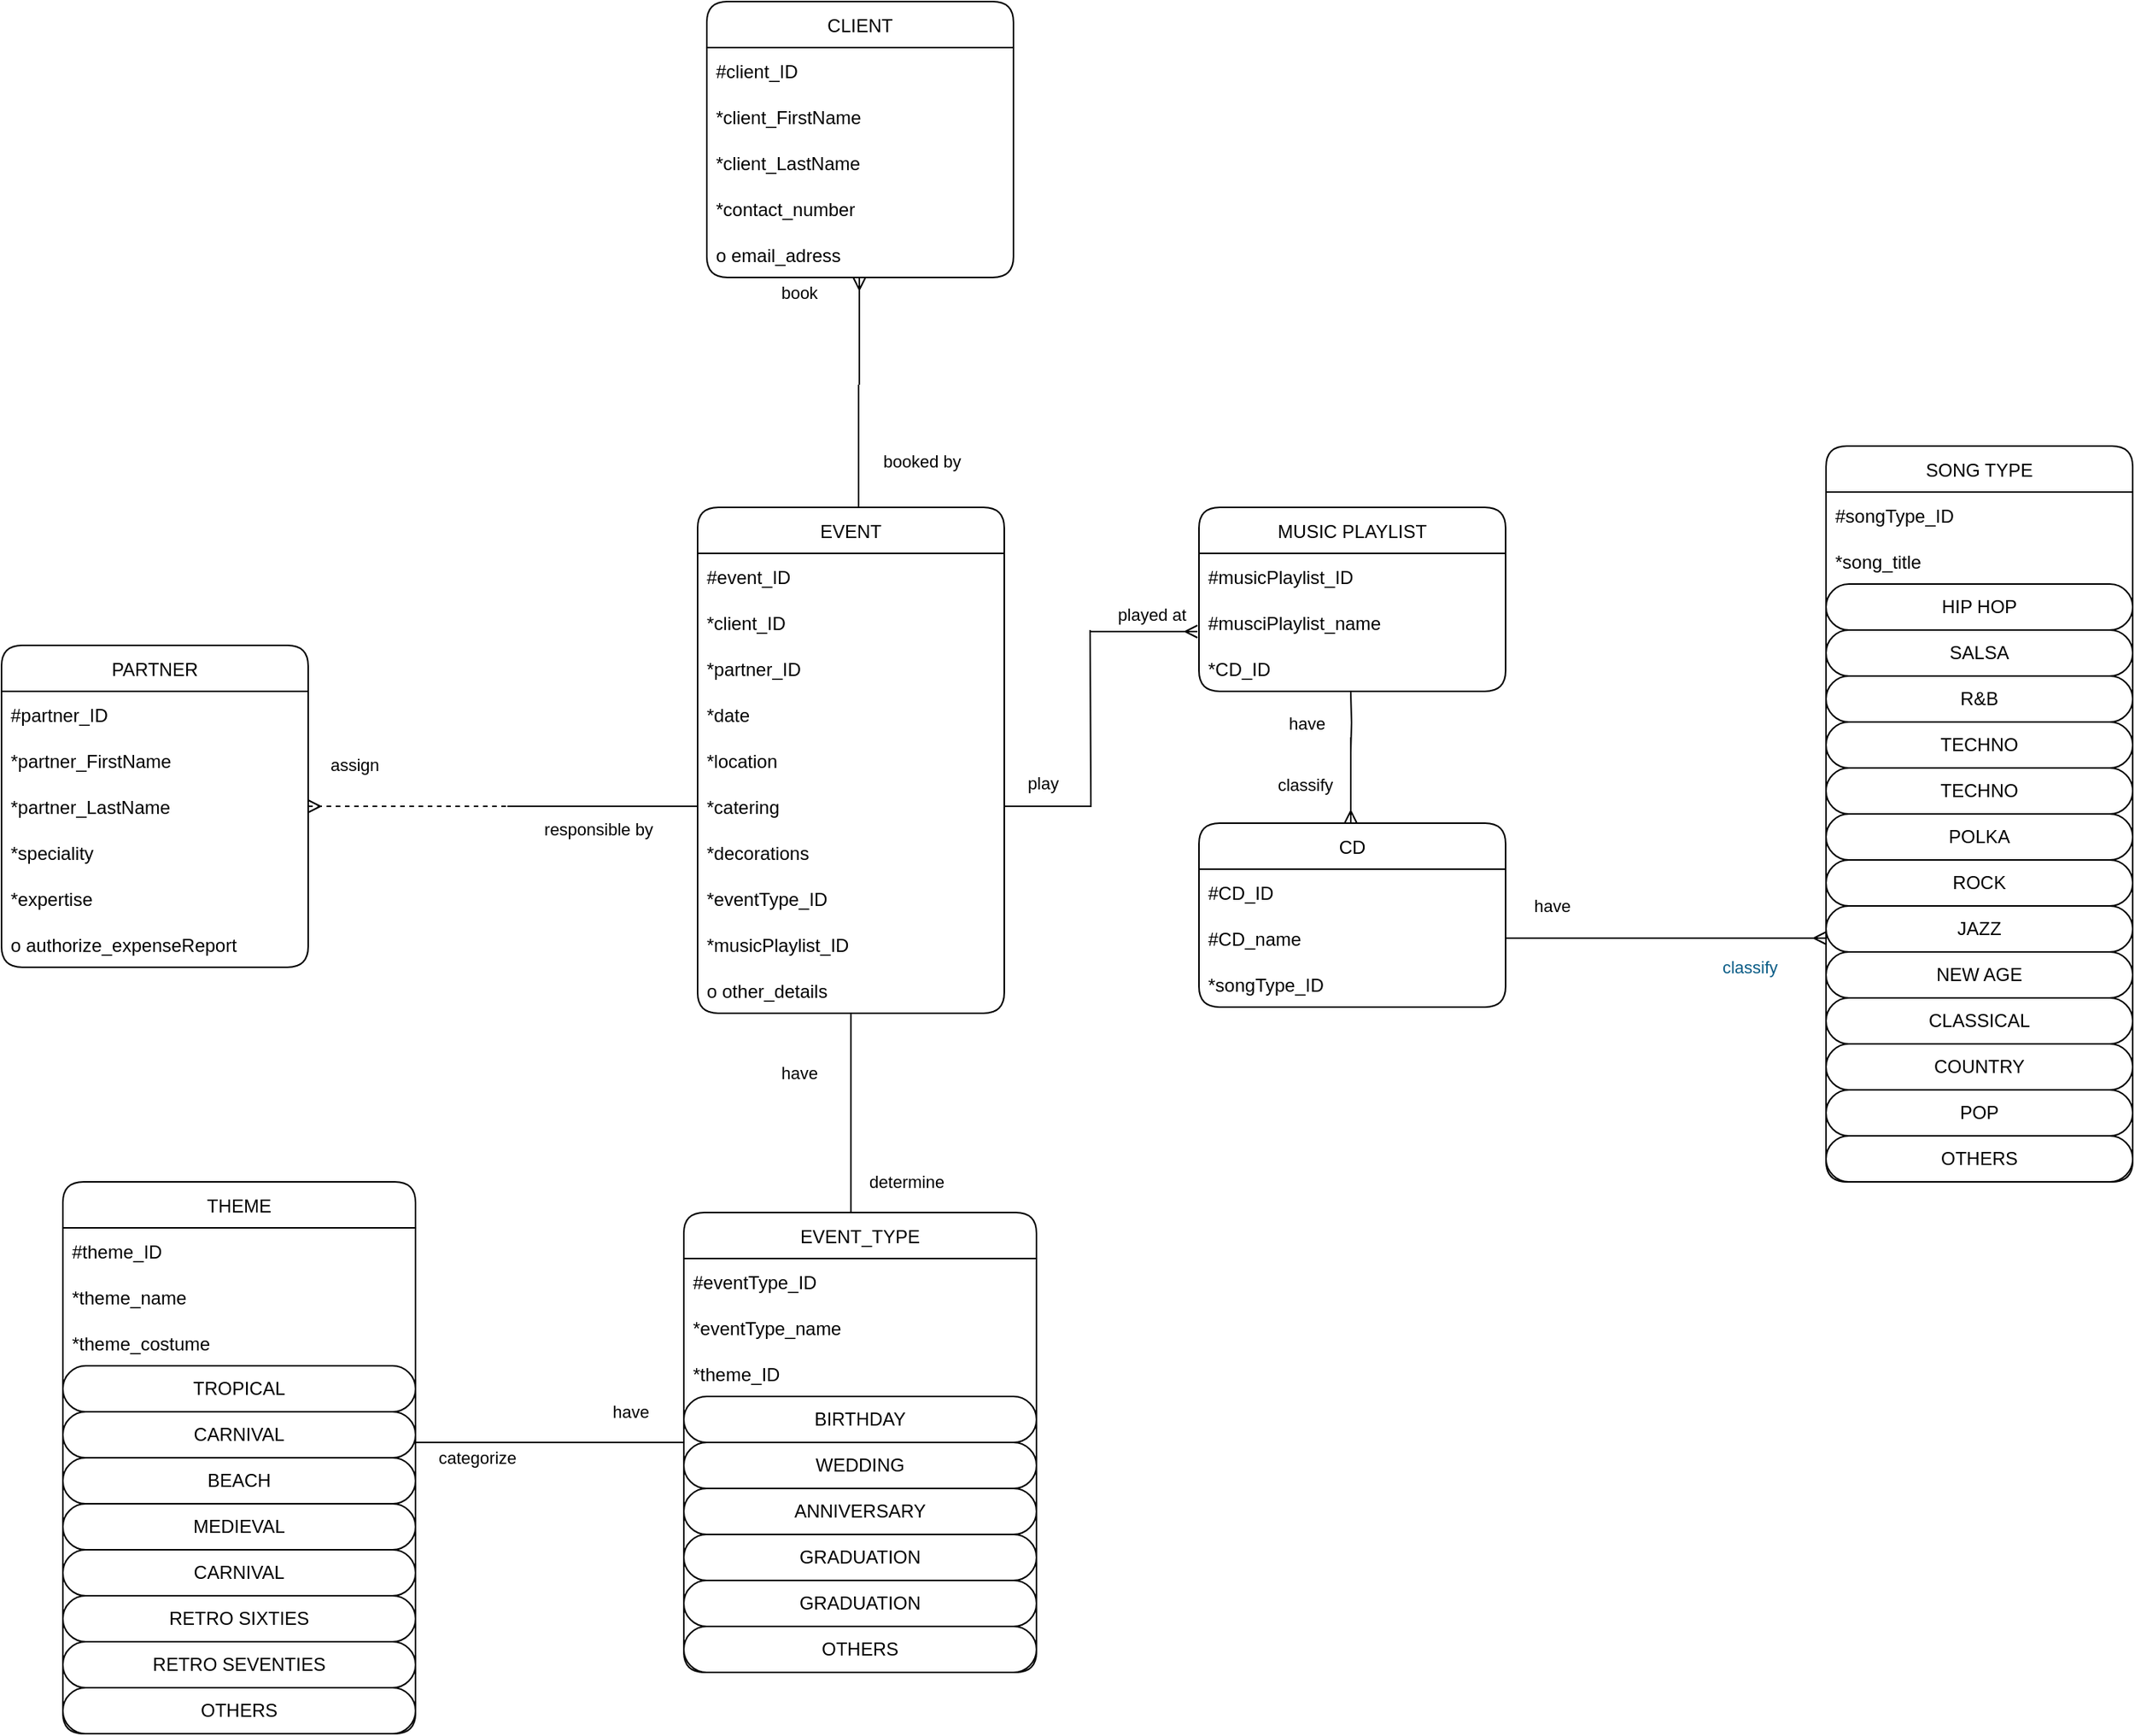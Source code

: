 <mxfile version="15.4.3" type="github">
  <diagram id="XRH6Lqyjns6NIkFxwFMz" name="Page-1">
    <mxGraphModel dx="2734" dy="1966" grid="1" gridSize="10" guides="1" tooltips="1" connect="1" arrows="1" fold="1" page="1" pageScale="1" pageWidth="850" pageHeight="1100" math="0" shadow="0">
      <root>
        <mxCell id="0" />
        <mxCell id="1" parent="0" />
        <mxCell id="zP1shWWx7kafnxMG2WYC-1" value="PARTNER" style="swimlane;fontStyle=0;childLayout=stackLayout;horizontal=1;startSize=30;horizontalStack=0;resizeParent=1;resizeParentMax=0;resizeLast=0;collapsible=1;marginBottom=0;rounded=1;" vertex="1" parent="1">
          <mxGeometry x="-80" y="280" width="200" height="210" as="geometry" />
        </mxCell>
        <mxCell id="zP1shWWx7kafnxMG2WYC-2" value="#partner_ID" style="text;strokeColor=none;fillColor=none;align=left;verticalAlign=middle;spacingLeft=4;spacingRight=4;overflow=hidden;points=[[0,0.5],[1,0.5]];portConstraint=eastwest;rotatable=0;" vertex="1" parent="zP1shWWx7kafnxMG2WYC-1">
          <mxGeometry y="30" width="200" height="30" as="geometry" />
        </mxCell>
        <mxCell id="zP1shWWx7kafnxMG2WYC-3" value="*partner_FirstName" style="text;strokeColor=none;fillColor=none;align=left;verticalAlign=middle;spacingLeft=4;spacingRight=4;overflow=hidden;points=[[0,0.5],[1,0.5]];portConstraint=eastwest;rotatable=0;" vertex="1" parent="zP1shWWx7kafnxMG2WYC-1">
          <mxGeometry y="60" width="200" height="30" as="geometry" />
        </mxCell>
        <mxCell id="zP1shWWx7kafnxMG2WYC-6" value="*partner_LastName" style="text;strokeColor=none;fillColor=none;align=left;verticalAlign=middle;spacingLeft=4;spacingRight=4;overflow=hidden;points=[[0,0.5],[1,0.5]];portConstraint=eastwest;rotatable=0;" vertex="1" parent="zP1shWWx7kafnxMG2WYC-1">
          <mxGeometry y="90" width="200" height="30" as="geometry" />
        </mxCell>
        <mxCell id="zP1shWWx7kafnxMG2WYC-4" value="*speciality" style="text;strokeColor=none;fillColor=none;align=left;verticalAlign=middle;spacingLeft=4;spacingRight=4;overflow=hidden;points=[[0,0.5],[1,0.5]];portConstraint=eastwest;rotatable=0;" vertex="1" parent="zP1shWWx7kafnxMG2WYC-1">
          <mxGeometry y="120" width="200" height="30" as="geometry" />
        </mxCell>
        <mxCell id="zP1shWWx7kafnxMG2WYC-7" value="*expertise" style="text;strokeColor=none;fillColor=none;align=left;verticalAlign=middle;spacingLeft=4;spacingRight=4;overflow=hidden;points=[[0,0.5],[1,0.5]];portConstraint=eastwest;rotatable=0;" vertex="1" parent="zP1shWWx7kafnxMG2WYC-1">
          <mxGeometry y="150" width="200" height="30" as="geometry" />
        </mxCell>
        <mxCell id="zP1shWWx7kafnxMG2WYC-99" value="o authorize_expenseReport" style="text;strokeColor=none;fillColor=none;align=left;verticalAlign=middle;spacingLeft=4;spacingRight=4;overflow=hidden;points=[[0,0.5],[1,0.5]];portConstraint=eastwest;rotatable=0;" vertex="1" parent="zP1shWWx7kafnxMG2WYC-1">
          <mxGeometry y="180" width="200" height="30" as="geometry" />
        </mxCell>
        <mxCell id="zP1shWWx7kafnxMG2WYC-129" value="have" style="edgeStyle=orthogonalEdgeStyle;curved=0;rounded=1;sketch=0;orthogonalLoop=1;jettySize=auto;html=1;fontColor=#000000;startArrow=none;startFill=0;endArrow=none;endFill=0;strokeColor=#000000;fillColor=#F694C1;" edge="1" parent="1" source="zP1shWWx7kafnxMG2WYC-14">
          <mxGeometry x="0.333" y="-34" relative="1" as="geometry">
            <mxPoint x="474" y="580" as="targetPoint" />
            <mxPoint as="offset" />
          </mxGeometry>
        </mxCell>
        <mxCell id="zP1shWWx7kafnxMG2WYC-14" value="EVENT" style="swimlane;fontStyle=0;childLayout=stackLayout;horizontal=1;startSize=30;horizontalStack=0;resizeParent=1;resizeParentMax=0;resizeLast=0;collapsible=1;marginBottom=0;rounded=1;" vertex="1" parent="1">
          <mxGeometry x="374" y="190" width="200" height="330" as="geometry" />
        </mxCell>
        <mxCell id="zP1shWWx7kafnxMG2WYC-15" value="#event_ID" style="text;strokeColor=none;fillColor=none;align=left;verticalAlign=middle;spacingLeft=4;spacingRight=4;overflow=hidden;points=[[0,0.5],[1,0.5]];portConstraint=eastwest;rotatable=0;" vertex="1" parent="zP1shWWx7kafnxMG2WYC-14">
          <mxGeometry y="30" width="200" height="30" as="geometry" />
        </mxCell>
        <mxCell id="zP1shWWx7kafnxMG2WYC-58" value="*client_ID" style="text;strokeColor=none;fillColor=none;align=left;verticalAlign=middle;spacingLeft=4;spacingRight=4;overflow=hidden;points=[[0,0.5],[1,0.5]];portConstraint=eastwest;rotatable=0;" vertex="1" parent="zP1shWWx7kafnxMG2WYC-14">
          <mxGeometry y="60" width="200" height="30" as="geometry" />
        </mxCell>
        <mxCell id="zP1shWWx7kafnxMG2WYC-59" value="*partner_ID" style="text;strokeColor=none;fillColor=none;align=left;verticalAlign=middle;spacingLeft=4;spacingRight=4;overflow=hidden;points=[[0,0.5],[1,0.5]];portConstraint=eastwest;rotatable=0;" vertex="1" parent="zP1shWWx7kafnxMG2WYC-14">
          <mxGeometry y="90" width="200" height="30" as="geometry" />
        </mxCell>
        <mxCell id="zP1shWWx7kafnxMG2WYC-16" value="*date" style="text;strokeColor=none;fillColor=none;align=left;verticalAlign=middle;spacingLeft=4;spacingRight=4;overflow=hidden;points=[[0,0.5],[1,0.5]];portConstraint=eastwest;rotatable=0;" vertex="1" parent="zP1shWWx7kafnxMG2WYC-14">
          <mxGeometry y="120" width="200" height="30" as="geometry" />
        </mxCell>
        <mxCell id="zP1shWWx7kafnxMG2WYC-17" value="*location" style="text;strokeColor=none;fillColor=none;align=left;verticalAlign=middle;spacingLeft=4;spacingRight=4;overflow=hidden;points=[[0,0.5],[1,0.5]];portConstraint=eastwest;rotatable=0;" vertex="1" parent="zP1shWWx7kafnxMG2WYC-14">
          <mxGeometry y="150" width="200" height="30" as="geometry" />
        </mxCell>
        <mxCell id="zP1shWWx7kafnxMG2WYC-18" value="*catering" style="text;strokeColor=none;fillColor=none;align=left;verticalAlign=middle;spacingLeft=4;spacingRight=4;overflow=hidden;points=[[0,0.5],[1,0.5]];portConstraint=eastwest;rotatable=0;" vertex="1" parent="zP1shWWx7kafnxMG2WYC-14">
          <mxGeometry y="180" width="200" height="30" as="geometry" />
        </mxCell>
        <mxCell id="zP1shWWx7kafnxMG2WYC-19" value="*decorations" style="text;strokeColor=none;fillColor=none;align=left;verticalAlign=middle;spacingLeft=4;spacingRight=4;overflow=hidden;points=[[0,0.5],[1,0.5]];portConstraint=eastwest;rotatable=0;" vertex="1" parent="zP1shWWx7kafnxMG2WYC-14">
          <mxGeometry y="210" width="200" height="30" as="geometry" />
        </mxCell>
        <mxCell id="zP1shWWx7kafnxMG2WYC-61" value="*eventType_ID" style="text;strokeColor=none;fillColor=none;align=left;verticalAlign=middle;spacingLeft=4;spacingRight=4;overflow=hidden;points=[[0,0.5],[1,0.5]];portConstraint=eastwest;rotatable=0;" vertex="1" parent="zP1shWWx7kafnxMG2WYC-14">
          <mxGeometry y="240" width="200" height="30" as="geometry" />
        </mxCell>
        <mxCell id="zP1shWWx7kafnxMG2WYC-82" value="*musicPlaylist_ID" style="text;strokeColor=none;fillColor=none;align=left;verticalAlign=middle;spacingLeft=4;spacingRight=4;overflow=hidden;points=[[0,0.5],[1,0.5]];portConstraint=eastwest;rotatable=0;" vertex="1" parent="zP1shWWx7kafnxMG2WYC-14">
          <mxGeometry y="270" width="200" height="30" as="geometry" />
        </mxCell>
        <mxCell id="zP1shWWx7kafnxMG2WYC-27" value="o other_details" style="text;strokeColor=none;fillColor=none;align=left;verticalAlign=middle;spacingLeft=4;spacingRight=4;overflow=hidden;points=[[0,0.5],[1,0.5]];portConstraint=eastwest;rotatable=0;" vertex="1" parent="zP1shWWx7kafnxMG2WYC-14">
          <mxGeometry y="300" width="200" height="30" as="geometry" />
        </mxCell>
        <mxCell id="zP1shWWx7kafnxMG2WYC-20" value="CLIENT" style="swimlane;fontStyle=0;childLayout=stackLayout;horizontal=1;startSize=30;horizontalStack=0;resizeParent=1;resizeParentMax=0;resizeLast=0;collapsible=1;marginBottom=0;rounded=1;" vertex="1" parent="1">
          <mxGeometry x="380" y="-140" width="200" height="180" as="geometry" />
        </mxCell>
        <mxCell id="zP1shWWx7kafnxMG2WYC-21" value="#client_ID" style="text;strokeColor=none;fillColor=none;align=left;verticalAlign=middle;spacingLeft=4;spacingRight=4;overflow=hidden;points=[[0,0.5],[1,0.5]];portConstraint=eastwest;rotatable=0;" vertex="1" parent="zP1shWWx7kafnxMG2WYC-20">
          <mxGeometry y="30" width="200" height="30" as="geometry" />
        </mxCell>
        <mxCell id="zP1shWWx7kafnxMG2WYC-22" value="*client_FirstName" style="text;strokeColor=none;fillColor=none;align=left;verticalAlign=middle;spacingLeft=4;spacingRight=4;overflow=hidden;points=[[0,0.5],[1,0.5]];portConstraint=eastwest;rotatable=0;" vertex="1" parent="zP1shWWx7kafnxMG2WYC-20">
          <mxGeometry y="60" width="200" height="30" as="geometry" />
        </mxCell>
        <mxCell id="zP1shWWx7kafnxMG2WYC-23" value="*client_LastName" style="text;strokeColor=none;fillColor=none;align=left;verticalAlign=middle;spacingLeft=4;spacingRight=4;overflow=hidden;points=[[0,0.5],[1,0.5]];portConstraint=eastwest;rotatable=0;" vertex="1" parent="zP1shWWx7kafnxMG2WYC-20">
          <mxGeometry y="90" width="200" height="30" as="geometry" />
        </mxCell>
        <mxCell id="zP1shWWx7kafnxMG2WYC-24" value="*contact_number" style="text;strokeColor=none;fillColor=none;align=left;verticalAlign=middle;spacingLeft=4;spacingRight=4;overflow=hidden;points=[[0,0.5],[1,0.5]];portConstraint=eastwest;rotatable=0;" vertex="1" parent="zP1shWWx7kafnxMG2WYC-20">
          <mxGeometry y="120" width="200" height="30" as="geometry" />
        </mxCell>
        <mxCell id="zP1shWWx7kafnxMG2WYC-25" value="o email_adress" style="text;strokeColor=none;fillColor=none;align=left;verticalAlign=middle;spacingLeft=4;spacingRight=4;overflow=hidden;points=[[0,0.5],[1,0.5]];portConstraint=eastwest;rotatable=0;" vertex="1" parent="zP1shWWx7kafnxMG2WYC-20">
          <mxGeometry y="150" width="200" height="30" as="geometry" />
        </mxCell>
        <mxCell id="zP1shWWx7kafnxMG2WYC-132" value="have" style="edgeStyle=orthogonalEdgeStyle;curved=0;rounded=1;sketch=0;orthogonalLoop=1;jettySize=auto;html=1;fontColor=#000000;startArrow=none;startFill=0;endArrow=none;endFill=0;strokeColor=#000000;fillColor=#F694C1;" edge="1" parent="1">
          <mxGeometry y="30" relative="1" as="geometry">
            <mxPoint x="800" y="350" as="targetPoint" />
            <mxPoint x="800" y="310" as="sourcePoint" />
            <mxPoint as="offset" />
          </mxGeometry>
        </mxCell>
        <mxCell id="zP1shWWx7kafnxMG2WYC-28" value="MUSIC PLAYLIST" style="swimlane;fontStyle=0;childLayout=stackLayout;horizontal=1;startSize=30;horizontalStack=0;resizeParent=1;resizeParentMax=0;resizeLast=0;collapsible=1;marginBottom=0;rounded=1;" vertex="1" parent="1">
          <mxGeometry x="701" y="190" width="200" height="120" as="geometry" />
        </mxCell>
        <mxCell id="zP1shWWx7kafnxMG2WYC-29" value="#musicPlaylist_ID" style="text;strokeColor=none;fillColor=none;align=left;verticalAlign=middle;spacingLeft=4;spacingRight=4;overflow=hidden;points=[[0,0.5],[1,0.5]];portConstraint=eastwest;rotatable=0;" vertex="1" parent="zP1shWWx7kafnxMG2WYC-28">
          <mxGeometry y="30" width="200" height="30" as="geometry" />
        </mxCell>
        <mxCell id="zP1shWWx7kafnxMG2WYC-30" value="#musciPlaylist_name" style="text;strokeColor=none;fillColor=none;align=left;verticalAlign=middle;spacingLeft=4;spacingRight=4;overflow=hidden;points=[[0,0.5],[1,0.5]];portConstraint=eastwest;rotatable=0;" vertex="1" parent="zP1shWWx7kafnxMG2WYC-28">
          <mxGeometry y="60" width="200" height="30" as="geometry" />
        </mxCell>
        <mxCell id="zP1shWWx7kafnxMG2WYC-86" value="*CD_ID" style="text;strokeColor=none;fillColor=none;align=left;verticalAlign=middle;spacingLeft=4;spacingRight=4;overflow=hidden;points=[[0,0.5],[1,0.5]];portConstraint=eastwest;rotatable=0;" vertex="1" parent="zP1shWWx7kafnxMG2WYC-28">
          <mxGeometry y="90" width="200" height="30" as="geometry" />
        </mxCell>
        <mxCell id="zP1shWWx7kafnxMG2WYC-131" value="categorize" style="edgeStyle=orthogonalEdgeStyle;curved=0;rounded=1;sketch=0;orthogonalLoop=1;jettySize=auto;html=1;fontColor=#000000;startArrow=none;startFill=0;endArrow=none;endFill=0;strokeColor=#000000;fillColor=#F694C1;" edge="1" parent="1">
          <mxGeometry x="-0.111" y="-10" relative="1" as="geometry">
            <mxPoint x="280" y="800" as="targetPoint" />
            <mxPoint x="190" y="800" as="sourcePoint" />
            <mxPoint as="offset" />
          </mxGeometry>
        </mxCell>
        <mxCell id="zP1shWWx7kafnxMG2WYC-34" value="THEME" style="swimlane;fontStyle=0;childLayout=stackLayout;horizontal=1;startSize=30;horizontalStack=0;resizeParent=1;resizeParentMax=0;resizeLast=0;collapsible=1;marginBottom=0;rounded=1;" vertex="1" parent="1">
          <mxGeometry x="-40" y="630" width="230" height="360" as="geometry" />
        </mxCell>
        <mxCell id="zP1shWWx7kafnxMG2WYC-35" value="#theme_ID" style="text;strokeColor=none;fillColor=none;align=left;verticalAlign=middle;spacingLeft=4;spacingRight=4;overflow=hidden;points=[[0,0.5],[1,0.5]];portConstraint=eastwest;rotatable=0;" vertex="1" parent="zP1shWWx7kafnxMG2WYC-34">
          <mxGeometry y="30" width="230" height="30" as="geometry" />
        </mxCell>
        <mxCell id="zP1shWWx7kafnxMG2WYC-36" value="*theme_name" style="text;strokeColor=none;fillColor=none;align=left;verticalAlign=middle;spacingLeft=4;spacingRight=4;overflow=hidden;points=[[0,0.5],[1,0.5]];portConstraint=eastwest;rotatable=0;" vertex="1" parent="zP1shWWx7kafnxMG2WYC-34">
          <mxGeometry y="60" width="230" height="30" as="geometry" />
        </mxCell>
        <mxCell id="zP1shWWx7kafnxMG2WYC-75" value="*theme_costume" style="text;strokeColor=none;fillColor=none;align=left;verticalAlign=middle;spacingLeft=4;spacingRight=4;overflow=hidden;points=[[0,0.5],[1,0.5]];portConstraint=eastwest;rotatable=0;" vertex="1" parent="zP1shWWx7kafnxMG2WYC-34">
          <mxGeometry y="90" width="230" height="30" as="geometry" />
        </mxCell>
        <mxCell id="zP1shWWx7kafnxMG2WYC-51" value="TROPICAL" style="rounded=1;whiteSpace=wrap;html=1;arcSize=50;" vertex="1" parent="zP1shWWx7kafnxMG2WYC-34">
          <mxGeometry y="120" width="230" height="30" as="geometry" />
        </mxCell>
        <mxCell id="zP1shWWx7kafnxMG2WYC-52" value="CARNIVAL" style="rounded=1;whiteSpace=wrap;html=1;arcSize=50;" vertex="1" parent="zP1shWWx7kafnxMG2WYC-34">
          <mxGeometry y="150" width="230" height="30" as="geometry" />
        </mxCell>
        <mxCell id="zP1shWWx7kafnxMG2WYC-54" value="BEACH" style="rounded=1;whiteSpace=wrap;html=1;arcSize=50;" vertex="1" parent="zP1shWWx7kafnxMG2WYC-34">
          <mxGeometry y="180" width="230" height="30" as="geometry" />
        </mxCell>
        <mxCell id="zP1shWWx7kafnxMG2WYC-55" value="MEDIEVAL" style="rounded=1;whiteSpace=wrap;html=1;arcSize=50;" vertex="1" parent="zP1shWWx7kafnxMG2WYC-34">
          <mxGeometry y="210" width="230" height="30" as="geometry" />
        </mxCell>
        <mxCell id="zP1shWWx7kafnxMG2WYC-56" value="CARNIVAL" style="rounded=1;whiteSpace=wrap;html=1;arcSize=50;" vertex="1" parent="zP1shWWx7kafnxMG2WYC-34">
          <mxGeometry y="240" width="230" height="30" as="geometry" />
        </mxCell>
        <mxCell id="zP1shWWx7kafnxMG2WYC-76" value="RETRO SIXTIES" style="rounded=1;whiteSpace=wrap;html=1;arcSize=50;" vertex="1" parent="zP1shWWx7kafnxMG2WYC-34">
          <mxGeometry y="270" width="230" height="30" as="geometry" />
        </mxCell>
        <mxCell id="zP1shWWx7kafnxMG2WYC-77" value="RETRO SEVENTIES" style="rounded=1;whiteSpace=wrap;html=1;arcSize=50;" vertex="1" parent="zP1shWWx7kafnxMG2WYC-34">
          <mxGeometry y="300" width="230" height="30" as="geometry" />
        </mxCell>
        <mxCell id="zP1shWWx7kafnxMG2WYC-78" value="OTHERS" style="rounded=1;whiteSpace=wrap;html=1;arcSize=50;" vertex="1" parent="zP1shWWx7kafnxMG2WYC-34">
          <mxGeometry y="330" width="230" height="30" as="geometry" />
        </mxCell>
        <mxCell id="zP1shWWx7kafnxMG2WYC-128" value="determine" style="edgeStyle=orthogonalEdgeStyle;curved=0;rounded=1;sketch=0;orthogonalLoop=1;jettySize=auto;html=1;fontColor=#000000;startArrow=none;startFill=0;endArrow=none;endFill=0;strokeColor=#000000;fillColor=#F694C1;" edge="1" parent="1">
          <mxGeometry x="-0.429" y="-36" relative="1" as="geometry">
            <mxPoint x="474" y="580" as="targetPoint" />
            <mxPoint x="474" y="650" as="sourcePoint" />
            <mxPoint as="offset" />
          </mxGeometry>
        </mxCell>
        <mxCell id="zP1shWWx7kafnxMG2WYC-130" value="have" style="edgeStyle=orthogonalEdgeStyle;curved=0;rounded=1;sketch=0;orthogonalLoop=1;jettySize=auto;html=1;fontColor=#000000;startArrow=none;startFill=0;endArrow=none;endFill=0;strokeColor=#000000;fillColor=#F694C1;" edge="1" parent="1" source="zP1shWWx7kafnxMG2WYC-65">
          <mxGeometry x="-0.176" y="-20" relative="1" as="geometry">
            <mxPoint x="280" y="800" as="targetPoint" />
            <mxPoint as="offset" />
          </mxGeometry>
        </mxCell>
        <mxCell id="zP1shWWx7kafnxMG2WYC-65" value="EVENT_TYPE" style="swimlane;fontStyle=0;childLayout=stackLayout;horizontal=1;startSize=30;horizontalStack=0;resizeParent=1;resizeParentMax=0;resizeLast=0;collapsible=1;marginBottom=0;rounded=1;" vertex="1" parent="1">
          <mxGeometry x="365" y="650" width="230" height="300" as="geometry" />
        </mxCell>
        <mxCell id="zP1shWWx7kafnxMG2WYC-66" value="#eventType_ID" style="text;strokeColor=none;fillColor=none;align=left;verticalAlign=middle;spacingLeft=4;spacingRight=4;overflow=hidden;points=[[0,0.5],[1,0.5]];portConstraint=eastwest;rotatable=0;" vertex="1" parent="zP1shWWx7kafnxMG2WYC-65">
          <mxGeometry y="30" width="230" height="30" as="geometry" />
        </mxCell>
        <mxCell id="zP1shWWx7kafnxMG2WYC-67" value="*eventType_name" style="text;strokeColor=none;fillColor=none;align=left;verticalAlign=middle;spacingLeft=4;spacingRight=4;overflow=hidden;points=[[0,0.5],[1,0.5]];portConstraint=eastwest;rotatable=0;" vertex="1" parent="zP1shWWx7kafnxMG2WYC-65">
          <mxGeometry y="60" width="230" height="30" as="geometry" />
        </mxCell>
        <mxCell id="zP1shWWx7kafnxMG2WYC-68" value="*theme_ID" style="text;strokeColor=none;fillColor=none;align=left;verticalAlign=middle;spacingLeft=4;spacingRight=4;overflow=hidden;points=[[0,0.5],[1,0.5]];portConstraint=eastwest;rotatable=0;" vertex="1" parent="zP1shWWx7kafnxMG2WYC-65">
          <mxGeometry y="90" width="230" height="30" as="geometry" />
        </mxCell>
        <mxCell id="zP1shWWx7kafnxMG2WYC-69" value="BIRTHDAY" style="rounded=1;whiteSpace=wrap;html=1;arcSize=50;" vertex="1" parent="zP1shWWx7kafnxMG2WYC-65">
          <mxGeometry y="120" width="230" height="30" as="geometry" />
        </mxCell>
        <mxCell id="zP1shWWx7kafnxMG2WYC-70" value="WEDDING" style="rounded=1;whiteSpace=wrap;html=1;arcSize=50;" vertex="1" parent="zP1shWWx7kafnxMG2WYC-65">
          <mxGeometry y="150" width="230" height="30" as="geometry" />
        </mxCell>
        <mxCell id="zP1shWWx7kafnxMG2WYC-71" value="ANNIVERSARY" style="rounded=1;whiteSpace=wrap;html=1;arcSize=50;" vertex="1" parent="zP1shWWx7kafnxMG2WYC-65">
          <mxGeometry y="180" width="230" height="30" as="geometry" />
        </mxCell>
        <mxCell id="zP1shWWx7kafnxMG2WYC-72" value="GRADUATION" style="rounded=1;whiteSpace=wrap;html=1;arcSize=50;" vertex="1" parent="zP1shWWx7kafnxMG2WYC-65">
          <mxGeometry y="210" width="230" height="30" as="geometry" />
        </mxCell>
        <mxCell id="zP1shWWx7kafnxMG2WYC-73" value="GRADUATION" style="rounded=1;whiteSpace=wrap;html=1;arcSize=50;" vertex="1" parent="zP1shWWx7kafnxMG2WYC-65">
          <mxGeometry y="240" width="230" height="30" as="geometry" />
        </mxCell>
        <mxCell id="zP1shWWx7kafnxMG2WYC-74" value="OTHERS" style="rounded=1;whiteSpace=wrap;html=1;arcSize=50;" vertex="1" parent="zP1shWWx7kafnxMG2WYC-65">
          <mxGeometry y="270" width="230" height="30" as="geometry" />
        </mxCell>
        <mxCell id="zP1shWWx7kafnxMG2WYC-125" value="classify" style="edgeStyle=orthogonalEdgeStyle;curved=0;rounded=1;sketch=0;orthogonalLoop=1;jettySize=auto;html=1;fontColor=#000000;strokeColor=#000000;fillColor=#F694C1;endArrow=none;endFill=0;startArrow=ERmany;startFill=0;" edge="1" parent="1" source="zP1shWWx7kafnxMG2WYC-79">
          <mxGeometry x="-0.071" y="30" relative="1" as="geometry">
            <mxPoint x="800" y="340" as="targetPoint" />
            <Array as="points">
              <mxPoint x="800" y="380" />
              <mxPoint x="800" y="380" />
            </Array>
            <mxPoint y="1" as="offset" />
          </mxGeometry>
        </mxCell>
        <mxCell id="zP1shWWx7kafnxMG2WYC-79" value="CD" style="swimlane;fontStyle=0;childLayout=stackLayout;horizontal=1;startSize=30;horizontalStack=0;resizeParent=1;resizeParentMax=0;resizeLast=0;collapsible=1;marginBottom=0;rounded=1;" vertex="1" parent="1">
          <mxGeometry x="701" y="396" width="200" height="120" as="geometry" />
        </mxCell>
        <mxCell id="zP1shWWx7kafnxMG2WYC-84" value="#CD_ID" style="text;strokeColor=none;fillColor=none;align=left;verticalAlign=middle;spacingLeft=4;spacingRight=4;overflow=hidden;points=[[0,0.5],[1,0.5]];portConstraint=eastwest;rotatable=0;" vertex="1" parent="zP1shWWx7kafnxMG2WYC-79">
          <mxGeometry y="30" width="200" height="30" as="geometry" />
        </mxCell>
        <mxCell id="zP1shWWx7kafnxMG2WYC-87" value="#CD_name" style="text;strokeColor=none;fillColor=none;align=left;verticalAlign=middle;spacingLeft=4;spacingRight=4;overflow=hidden;points=[[0,0.5],[1,0.5]];portConstraint=eastwest;rotatable=0;" vertex="1" parent="zP1shWWx7kafnxMG2WYC-79">
          <mxGeometry y="60" width="200" height="30" as="geometry" />
        </mxCell>
        <mxCell id="zP1shWWx7kafnxMG2WYC-85" value="*songType_ID" style="text;strokeColor=none;fillColor=none;align=left;verticalAlign=middle;spacingLeft=4;spacingRight=4;overflow=hidden;points=[[0,0.5],[1,0.5]];portConstraint=eastwest;rotatable=0;" vertex="1" parent="zP1shWWx7kafnxMG2WYC-79">
          <mxGeometry y="90" width="200" height="30" as="geometry" />
        </mxCell>
        <mxCell id="zP1shWWx7kafnxMG2WYC-88" value="SONG TYPE" style="swimlane;fontStyle=0;childLayout=stackLayout;horizontal=1;startSize=30;horizontalStack=0;resizeParent=1;resizeParentMax=0;resizeLast=0;collapsible=1;marginBottom=0;rounded=1;" vertex="1" parent="1">
          <mxGeometry x="1110" y="150" width="200" height="480" as="geometry" />
        </mxCell>
        <mxCell id="zP1shWWx7kafnxMG2WYC-89" value="#songType_ID" style="text;strokeColor=none;fillColor=none;align=left;verticalAlign=middle;spacingLeft=4;spacingRight=4;overflow=hidden;points=[[0,0.5],[1,0.5]];portConstraint=eastwest;rotatable=0;" vertex="1" parent="zP1shWWx7kafnxMG2WYC-88">
          <mxGeometry y="30" width="200" height="30" as="geometry" />
        </mxCell>
        <mxCell id="zP1shWWx7kafnxMG2WYC-90" value="*song_title" style="text;strokeColor=none;fillColor=none;align=left;verticalAlign=middle;spacingLeft=4;spacingRight=4;overflow=hidden;points=[[0,0.5],[1,0.5]];portConstraint=eastwest;rotatable=0;" vertex="1" parent="zP1shWWx7kafnxMG2WYC-88">
          <mxGeometry y="60" width="200" height="30" as="geometry" />
        </mxCell>
        <mxCell id="zP1shWWx7kafnxMG2WYC-102" value="HIP HOP" style="rounded=1;whiteSpace=wrap;html=1;arcSize=50;" vertex="1" parent="zP1shWWx7kafnxMG2WYC-88">
          <mxGeometry y="90" width="200" height="30" as="geometry" />
        </mxCell>
        <mxCell id="zP1shWWx7kafnxMG2WYC-103" value="SALSA" style="rounded=1;whiteSpace=wrap;html=1;arcSize=50;" vertex="1" parent="zP1shWWx7kafnxMG2WYC-88">
          <mxGeometry y="120" width="200" height="30" as="geometry" />
        </mxCell>
        <mxCell id="zP1shWWx7kafnxMG2WYC-104" value="R&amp;amp;B" style="rounded=1;whiteSpace=wrap;html=1;arcSize=50;" vertex="1" parent="zP1shWWx7kafnxMG2WYC-88">
          <mxGeometry y="150" width="200" height="30" as="geometry" />
        </mxCell>
        <mxCell id="zP1shWWx7kafnxMG2WYC-133" value="TECHNO" style="rounded=1;whiteSpace=wrap;html=1;arcSize=50;" vertex="1" parent="zP1shWWx7kafnxMG2WYC-88">
          <mxGeometry y="180" width="200" height="30" as="geometry" />
        </mxCell>
        <mxCell id="zP1shWWx7kafnxMG2WYC-105" value="TECHNO" style="rounded=1;whiteSpace=wrap;html=1;arcSize=50;" vertex="1" parent="zP1shWWx7kafnxMG2WYC-88">
          <mxGeometry y="210" width="200" height="30" as="geometry" />
        </mxCell>
        <mxCell id="zP1shWWx7kafnxMG2WYC-106" value="POLKA" style="rounded=1;whiteSpace=wrap;html=1;arcSize=50;" vertex="1" parent="zP1shWWx7kafnxMG2WYC-88">
          <mxGeometry y="240" width="200" height="30" as="geometry" />
        </mxCell>
        <mxCell id="zP1shWWx7kafnxMG2WYC-107" value="ROCK" style="rounded=1;whiteSpace=wrap;html=1;arcSize=50;" vertex="1" parent="zP1shWWx7kafnxMG2WYC-88">
          <mxGeometry y="270" width="200" height="30" as="geometry" />
        </mxCell>
        <mxCell id="zP1shWWx7kafnxMG2WYC-108" value="JAZZ" style="rounded=1;whiteSpace=wrap;html=1;arcSize=50;" vertex="1" parent="zP1shWWx7kafnxMG2WYC-88">
          <mxGeometry y="300" width="200" height="30" as="geometry" />
        </mxCell>
        <mxCell id="zP1shWWx7kafnxMG2WYC-109" value="NEW AGE" style="rounded=1;whiteSpace=wrap;html=1;arcSize=50;" vertex="1" parent="zP1shWWx7kafnxMG2WYC-88">
          <mxGeometry y="330" width="200" height="30" as="geometry" />
        </mxCell>
        <mxCell id="zP1shWWx7kafnxMG2WYC-110" value="CLASSICAL" style="rounded=1;whiteSpace=wrap;html=1;arcSize=50;" vertex="1" parent="zP1shWWx7kafnxMG2WYC-88">
          <mxGeometry y="360" width="200" height="30" as="geometry" />
        </mxCell>
        <mxCell id="zP1shWWx7kafnxMG2WYC-111" value="COUNTRY" style="rounded=1;whiteSpace=wrap;html=1;arcSize=50;" vertex="1" parent="zP1shWWx7kafnxMG2WYC-88">
          <mxGeometry y="390" width="200" height="30" as="geometry" />
        </mxCell>
        <mxCell id="zP1shWWx7kafnxMG2WYC-112" value="POP" style="rounded=1;whiteSpace=wrap;html=1;arcSize=50;" vertex="1" parent="zP1shWWx7kafnxMG2WYC-88">
          <mxGeometry y="420" width="200" height="30" as="geometry" />
        </mxCell>
        <mxCell id="zP1shWWx7kafnxMG2WYC-113" value="OTHERS" style="rounded=1;whiteSpace=wrap;html=1;arcSize=50;" vertex="1" parent="zP1shWWx7kafnxMG2WYC-88">
          <mxGeometry y="450" width="200" height="30" as="geometry" />
        </mxCell>
        <mxCell id="zP1shWWx7kafnxMG2WYC-114" value="assign" style="edgeStyle=orthogonalEdgeStyle;rounded=0;orthogonalLoop=1;jettySize=auto;html=1;exitX=1;exitY=0.5;exitDx=0;exitDy=0;dashed=1;endArrow=none;endFill=0;startArrow=ERmany;startFill=0;" edge="1" parent="1">
          <mxGeometry x="-0.538" y="27" relative="1" as="geometry">
            <mxPoint x="250" y="385" as="targetPoint" />
            <mxPoint x="120" y="385" as="sourcePoint" />
            <mxPoint as="offset" />
          </mxGeometry>
        </mxCell>
        <mxCell id="zP1shWWx7kafnxMG2WYC-115" value="responsible by" style="edgeStyle=orthogonalEdgeStyle;rounded=0;orthogonalLoop=1;jettySize=auto;html=1;exitX=0;exitY=0.5;exitDx=0;exitDy=0;endArrow=none;endFill=0;" edge="1" parent="1" source="zP1shWWx7kafnxMG2WYC-18">
          <mxGeometry x="0.032" y="15" relative="1" as="geometry">
            <mxPoint x="250" y="385" as="targetPoint" />
            <mxPoint x="-1" as="offset" />
          </mxGeometry>
        </mxCell>
        <mxCell id="zP1shWWx7kafnxMG2WYC-120" value="booked by" style="edgeStyle=orthogonalEdgeStyle;rounded=0;orthogonalLoop=1;jettySize=auto;html=1;endArrow=none;endFill=0;exitX=0.53;exitY=0;exitDx=0;exitDy=0;exitPerimeter=0;" edge="1" parent="1">
          <mxGeometry x="-0.25" y="-41" relative="1" as="geometry">
            <mxPoint x="479" y="110" as="targetPoint" />
            <mxPoint x="479" y="190" as="sourcePoint" />
            <mxPoint as="offset" />
          </mxGeometry>
        </mxCell>
        <mxCell id="zP1shWWx7kafnxMG2WYC-121" value="book" style="edgeStyle=orthogonalEdgeStyle;rounded=0;orthogonalLoop=1;jettySize=auto;html=1;endArrow=ERmany;endFill=0;exitX=0.53;exitY=0;exitDx=0;exitDy=0;exitPerimeter=0;startArrow=none;startFill=0;" edge="1" parent="1">
          <mxGeometry x="0.714" y="40" relative="1" as="geometry">
            <mxPoint x="479.5" y="40" as="targetPoint" />
            <mxPoint x="479.5" y="110" as="sourcePoint" />
            <mxPoint as="offset" />
          </mxGeometry>
        </mxCell>
        <mxCell id="zP1shWWx7kafnxMG2WYC-122" value="play" style="edgeStyle=orthogonalEdgeStyle;rounded=0;orthogonalLoop=1;jettySize=auto;html=1;exitX=1;exitY=0.5;exitDx=0;exitDy=0;startArrow=none;startFill=0;endArrow=none;endFill=0;" edge="1" parent="1" source="zP1shWWx7kafnxMG2WYC-18">
          <mxGeometry x="-0.696" y="15" relative="1" as="geometry">
            <mxPoint x="630" y="270" as="targetPoint" />
            <mxPoint x="-1" as="offset" />
          </mxGeometry>
        </mxCell>
        <mxCell id="zP1shWWx7kafnxMG2WYC-124" value="played at" style="edgeStyle=orthogonalEdgeStyle;rounded=0;orthogonalLoop=1;jettySize=auto;html=1;exitX=0;exitY=0.5;exitDx=0;exitDy=0;startArrow=ERmany;startFill=0;endArrow=none;endFill=0;" edge="1" parent="1">
          <mxGeometry x="-0.143" y="-11" relative="1" as="geometry">
            <mxPoint x="630" y="271" as="targetPoint" />
            <mxPoint x="700" y="271" as="sourcePoint" />
            <mxPoint as="offset" />
          </mxGeometry>
        </mxCell>
        <mxCell id="zP1shWWx7kafnxMG2WYC-126" value="classify" style="edgeStyle=orthogonalEdgeStyle;curved=0;rounded=1;sketch=0;orthogonalLoop=1;jettySize=auto;html=1;fontColor=#095C86;startArrow=ERmany;startFill=0;endArrow=none;endFill=0;strokeColor=#000000;fillColor=#F694C1;" edge="1" parent="1">
          <mxGeometry x="-0.091" y="19" relative="1" as="geometry">
            <mxPoint x="1000" y="471" as="targetPoint" />
            <mxPoint x="1110" y="471" as="sourcePoint" />
            <mxPoint as="offset" />
          </mxGeometry>
        </mxCell>
        <mxCell id="zP1shWWx7kafnxMG2WYC-127" value="have" style="edgeStyle=orthogonalEdgeStyle;curved=0;rounded=1;sketch=0;orthogonalLoop=1;jettySize=auto;html=1;fontColor=#000000;startArrow=none;startFill=0;endArrow=none;endFill=0;strokeColor=#000000;fillColor=#F694C1;" edge="1" parent="1" source="zP1shWWx7kafnxMG2WYC-87">
          <mxGeometry x="-0.414" y="21" relative="1" as="geometry">
            <mxPoint x="1000" y="471" as="targetPoint" />
            <mxPoint x="1" as="offset" />
          </mxGeometry>
        </mxCell>
      </root>
    </mxGraphModel>
  </diagram>
</mxfile>
